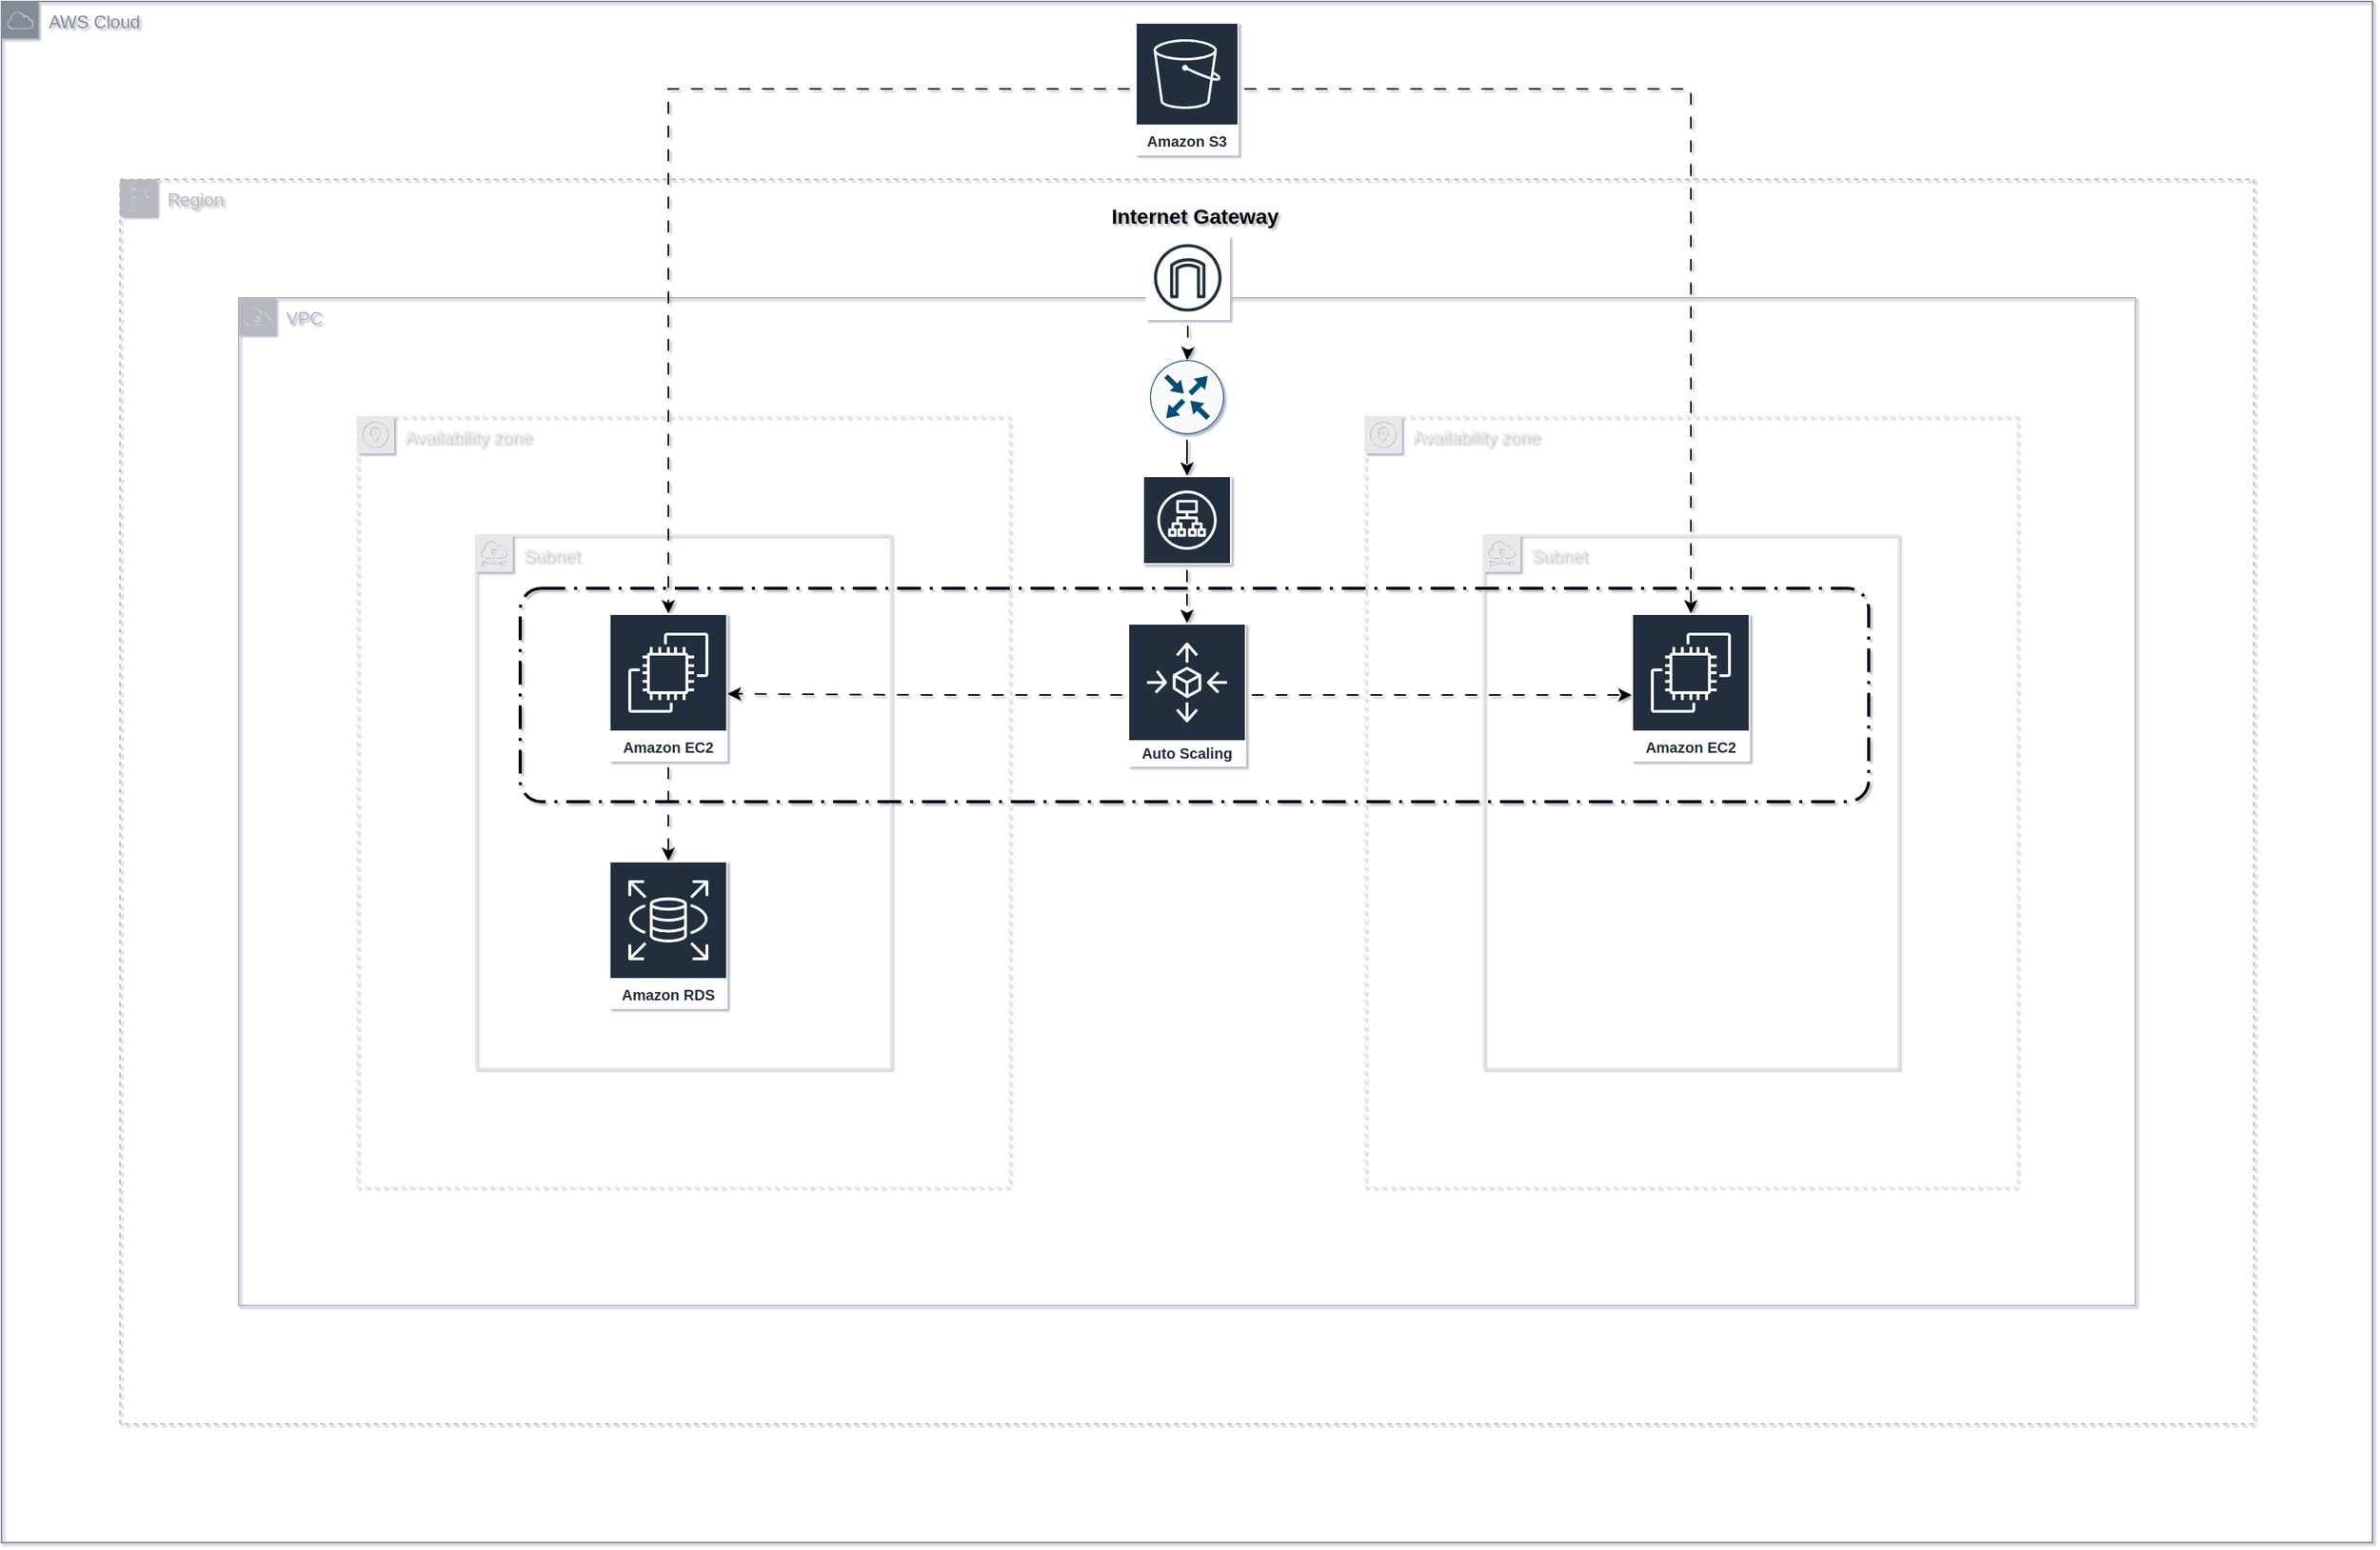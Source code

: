 <mxfile>
    <diagram name="Page-1" id="hSszQh7qnSTk0dw7I2P4">
        <mxGraphModel dx="1460" dy="1012" grid="0" gridSize="10" guides="1" tooltips="1" connect="1" arrows="1" fold="1" page="0" pageScale="1" pageWidth="850" pageHeight="1100" math="0" shadow="1">
            <root>
                <mxCell id="0"/>
                <mxCell id="1" value="aws cloud" parent="0"/>
                <mxCell id="wAPukMbK2IQ5jGknJ8cw-1" value="AWS Cloud" style="sketch=0;outlineConnect=0;gradientColor=none;html=1;whiteSpace=wrap;fontSize=12;fontStyle=0;shape=mxgraph.aws4.group;grIcon=mxgraph.aws4.group_aws_cloud;strokeColor=#858B94;fillColor=none;verticalAlign=top;align=left;spacingLeft=30;fontColor=#858B94;dashed=0;" parent="1" vertex="1">
                    <mxGeometry x="-360" y="-120" width="1600" height="1040" as="geometry"/>
                </mxCell>
                <mxCell id="wAPukMbK2IQ5jGknJ8cw-2" value="aws region" parent="0"/>
                <mxCell id="wAPukMbK2IQ5jGknJ8cw-3" value="Region" style="sketch=0;outlineConnect=0;gradientColor=none;html=1;whiteSpace=wrap;fontSize=12;fontStyle=0;shape=mxgraph.aws4.group;grIcon=mxgraph.aws4.group_region;strokeColor=#B6BABF;fillColor=none;verticalAlign=top;align=left;spacingLeft=30;fontColor=#B6BABF;dashed=1;" parent="wAPukMbK2IQ5jGknJ8cw-2" vertex="1">
                    <mxGeometry x="-280" width="1440" height="840" as="geometry"/>
                </mxCell>
                <mxCell id="wAPukMbK2IQ5jGknJ8cw-5" value="aws vpc" parent="0"/>
                <mxCell id="wAPukMbK2IQ5jGknJ8cw-6" value="VPC" style="sketch=0;outlineConnect=0;gradientColor=none;html=1;whiteSpace=wrap;fontSize=12;fontStyle=0;shape=mxgraph.aws4.group;grIcon=mxgraph.aws4.group_vpc;strokeColor=#B6BABF;fillColor=none;verticalAlign=top;align=left;spacingLeft=30;fontColor=#B6BABF;dashed=0;" parent="wAPukMbK2IQ5jGknJ8cw-5" vertex="1">
                    <mxGeometry x="-200" y="80" width="1280" height="680" as="geometry"/>
                </mxCell>
                <mxCell id="wAPukMbK2IQ5jGknJ8cw-8" value="aws az" parent="0"/>
                <mxCell id="wAPukMbK2IQ5jGknJ8cw-9" value="Availability zone" style="sketch=0;outlineConnect=0;gradientColor=none;html=1;whiteSpace=wrap;fontSize=12;fontStyle=0;shape=mxgraph.aws4.group;grIcon=mxgraph.aws4.group_availability_zone;strokeColor=#E8E8E8;fillColor=none;verticalAlign=top;align=left;spacingLeft=30;fontColor=#E8E8E8;dashed=1;" parent="wAPukMbK2IQ5jGknJ8cw-8" vertex="1">
                    <mxGeometry x="-120" y="160" width="440" height="520" as="geometry"/>
                </mxCell>
                <mxCell id="wAPukMbK2IQ5jGknJ8cw-10" value="Availability zone" style="sketch=0;outlineConnect=0;gradientColor=none;html=1;whiteSpace=wrap;fontSize=12;fontStyle=0;shape=mxgraph.aws4.group;grIcon=mxgraph.aws4.group_availability_zone;strokeColor=#E8E8E8;fillColor=none;verticalAlign=top;align=left;spacingLeft=30;fontColor=#E8E8E8;dashed=1;" parent="wAPukMbK2IQ5jGknJ8cw-8" vertex="1">
                    <mxGeometry x="560" y="160" width="440" height="520" as="geometry"/>
                </mxCell>
                <mxCell id="wAPukMbK2IQ5jGknJ8cw-12" value="aws subnet" parent="0"/>
                <mxCell id="wAPukMbK2IQ5jGknJ8cw-13" value="Subnet" style="sketch=0;outlineConnect=0;gradientColor=none;html=1;whiteSpace=wrap;fontSize=12;fontStyle=0;shape=mxgraph.aws4.group;grIcon=mxgraph.aws4.group_subnet;strokeColor=#E8E8E8;fillColor=none;verticalAlign=top;align=left;spacingLeft=30;fontColor=#E8E8E8;dashed=0;" parent="wAPukMbK2IQ5jGknJ8cw-12" vertex="1">
                    <mxGeometry x="-40" y="240" width="280" height="360" as="geometry"/>
                </mxCell>
                <mxCell id="wAPukMbK2IQ5jGknJ8cw-14" value="Subnet" style="sketch=0;outlineConnect=0;gradientColor=none;html=1;whiteSpace=wrap;fontSize=12;fontStyle=0;shape=mxgraph.aws4.group;grIcon=mxgraph.aws4.group_subnet;strokeColor=#E8E8E8;fillColor=none;verticalAlign=top;align=left;spacingLeft=30;fontColor=#E8E8E8;dashed=0;" parent="wAPukMbK2IQ5jGknJ8cw-12" vertex="1">
                    <mxGeometry x="640" y="240" width="280" height="360" as="geometry"/>
                </mxCell>
                <mxCell id="wAPukMbK2IQ5jGknJ8cw-20" value="internet gateway" parent="0"/>
                <mxCell id="wAPukMbK2IQ5jGknJ8cw-24" value="&lt;font size=&quot;1&quot; style=&quot;&quot;&gt;&lt;b style=&quot;font-size: 14px;&quot;&gt;Internet Gateway&lt;/b&gt;&lt;/font&gt;" style="text;html=1;strokeColor=none;fillColor=none;align=center;verticalAlign=middle;whiteSpace=wrap;rounded=0;" parent="wAPukMbK2IQ5jGknJ8cw-20" vertex="1">
                    <mxGeometry x="380" y="10" width="131" height="30" as="geometry"/>
                </mxCell>
                <mxCell id="wAPukMbK2IQ5jGknJ8cw-64" value="" style="edgeStyle=orthogonalEdgeStyle;rounded=0;orthogonalLoop=1;jettySize=auto;html=1;flowAnimation=1;" parent="wAPukMbK2IQ5jGknJ8cw-20" source="wAPukMbK2IQ5jGknJ8cw-61" target="wAPukMbK2IQ5jGknJ8cw-39" edge="1">
                    <mxGeometry relative="1" as="geometry"/>
                </mxCell>
                <mxCell id="wAPukMbK2IQ5jGknJ8cw-61" value="" style="sketch=0;outlineConnect=0;fontColor=#232F3E;gradientColor=none;strokeColor=#232F3E;fillColor=#ffffff;dashed=0;verticalLabelPosition=bottom;verticalAlign=top;align=center;html=1;fontSize=12;fontStyle=0;aspect=fixed;shape=mxgraph.aws4.resourceIcon;resIcon=mxgraph.aws4.internet_gateway;" parent="wAPukMbK2IQ5jGknJ8cw-20" vertex="1">
                    <mxGeometry x="412" y="38" width="57" height="57" as="geometry"/>
                </mxCell>
                <mxCell id="wAPukMbK2IQ5jGknJ8cw-27" value="RDS" parent="0"/>
                <mxCell id="wAPukMbK2IQ5jGknJ8cw-28" value="Amazon RDS" style="sketch=0;outlineConnect=0;fontColor=#232F3E;gradientColor=none;strokeColor=#ffffff;fillColor=#232F3E;dashed=0;verticalLabelPosition=middle;verticalAlign=bottom;align=center;html=1;whiteSpace=wrap;fontSize=10;fontStyle=1;spacing=3;shape=mxgraph.aws4.productIcon;prIcon=mxgraph.aws4.rds;metaEdit=0;backgroundOutline=0;" parent="wAPukMbK2IQ5jGknJ8cw-27" vertex="1">
                    <mxGeometry x="50" y="460" width="80" height="100" as="geometry"/>
                </mxCell>
                <mxCell id="wAPukMbK2IQ5jGknJ8cw-29" value="route table" parent="0"/>
                <mxCell id="wAPukMbK2IQ5jGknJ8cw-41" value="ASG" parent="0"/>
                <mxCell id="wAPukMbK2IQ5jGknJ8cw-42" value="" style="rounded=1;arcSize=10;dashed=1;fillColor=none;gradientColor=none;dashPattern=8 3 1 3;strokeWidth=2;" parent="wAPukMbK2IQ5jGknJ8cw-41" vertex="1">
                    <mxGeometry x="-10" y="276" width="910" height="144" as="geometry"/>
                </mxCell>
                <mxCell id="wAPukMbK2IQ5jGknJ8cw-43" value="Auto Scaling" style="sketch=0;outlineConnect=0;fontColor=#232F3E;gradientColor=none;strokeColor=#ffffff;fillColor=#232F3E;dashed=0;verticalLabelPosition=middle;verticalAlign=bottom;align=center;html=1;whiteSpace=wrap;fontSize=10;fontStyle=1;spacing=3;shape=mxgraph.aws4.productIcon;prIcon=mxgraph.aws4.autoscaling;" parent="wAPukMbK2IQ5jGknJ8cw-41" vertex="1">
                    <mxGeometry x="400" y="299.5" width="80" height="97" as="geometry"/>
                </mxCell>
                <mxCell id="wAPukMbK2IQ5jGknJ8cw-16" value="EC2" parent="0"/>
                <mxCell id="wAPukMbK2IQ5jGknJ8cw-57" value="" style="edgeStyle=orthogonalEdgeStyle;rounded=0;orthogonalLoop=1;jettySize=auto;html=1;flowAnimation=1;" parent="wAPukMbK2IQ5jGknJ8cw-16" source="wAPukMbK2IQ5jGknJ8cw-17" target="wAPukMbK2IQ5jGknJ8cw-28" edge="1">
                    <mxGeometry relative="1" as="geometry"/>
                </mxCell>
                <mxCell id="wAPukMbK2IQ5jGknJ8cw-17" value="Amazon EC2" style="sketch=0;outlineConnect=0;fontColor=#232F3E;gradientColor=none;strokeColor=#ffffff;fillColor=#232F3E;dashed=0;verticalLabelPosition=middle;verticalAlign=bottom;align=center;html=1;whiteSpace=wrap;fontSize=10;fontStyle=1;spacing=3;shape=mxgraph.aws4.productIcon;prIcon=mxgraph.aws4.ec2;" parent="wAPukMbK2IQ5jGknJ8cw-16" vertex="1">
                    <mxGeometry x="50" y="293" width="80" height="100" as="geometry"/>
                </mxCell>
                <mxCell id="wAPukMbK2IQ5jGknJ8cw-18" value="Amazon EC2" style="sketch=0;outlineConnect=0;fontColor=#232F3E;gradientColor=none;strokeColor=#ffffff;fillColor=#232F3E;dashed=0;verticalLabelPosition=middle;verticalAlign=bottom;align=center;html=1;whiteSpace=wrap;fontSize=10;fontStyle=1;spacing=3;shape=mxgraph.aws4.productIcon;prIcon=mxgraph.aws4.ec2;" parent="wAPukMbK2IQ5jGknJ8cw-16" vertex="1">
                    <mxGeometry x="740" y="293" width="80" height="100" as="geometry"/>
                </mxCell>
                <mxCell id="wAPukMbK2IQ5jGknJ8cw-33" value="S3" parent="0"/>
                <mxCell id="wAPukMbK2IQ5jGknJ8cw-34" value="Amazon S3" style="sketch=0;outlineConnect=0;fontColor=#232F3E;gradientColor=none;strokeColor=#ffffff;fillColor=#232F3E;dashed=0;verticalLabelPosition=middle;verticalAlign=bottom;align=center;html=1;whiteSpace=wrap;fontSize=10;fontStyle=1;spacing=3;shape=mxgraph.aws4.productIcon;prIcon=mxgraph.aws4.s3;" parent="wAPukMbK2IQ5jGknJ8cw-33" vertex="1">
                    <mxGeometry x="405" y="-106" width="70" height="90" as="geometry"/>
                </mxCell>
                <mxCell id="wAPukMbK2IQ5jGknJ8cw-36" value="Load Balancer" parent="0"/>
                <mxCell id="wAPukMbK2IQ5jGknJ8cw-49" value="" style="edgeStyle=orthogonalEdgeStyle;rounded=0;orthogonalLoop=1;jettySize=auto;html=1;flowAnimation=1;" parent="wAPukMbK2IQ5jGknJ8cw-36" source="wAPukMbK2IQ5jGknJ8cw-37" target="wAPukMbK2IQ5jGknJ8cw-43" edge="1">
                    <mxGeometry relative="1" as="geometry"/>
                </mxCell>
                <mxCell id="wAPukMbK2IQ5jGknJ8cw-37" value="" style="sketch=0;outlineConnect=0;fontColor=#232F3E;gradientColor=none;strokeColor=#ffffff;fillColor=#232F3E;dashed=0;verticalLabelPosition=middle;verticalAlign=bottom;align=center;html=1;whiteSpace=wrap;fontSize=10;fontStyle=1;spacing=3;shape=mxgraph.aws4.productIcon;prIcon=mxgraph.aws4.application_load_balancer;" parent="wAPukMbK2IQ5jGknJ8cw-36" vertex="1">
                    <mxGeometry x="410" y="200" width="60" height="60" as="geometry"/>
                </mxCell>
                <mxCell id="wAPukMbK2IQ5jGknJ8cw-38" value="Router" parent="0"/>
                <mxCell id="wAPukMbK2IQ5jGknJ8cw-66" value="" style="edgeStyle=orthogonalEdgeStyle;rounded=0;orthogonalLoop=1;jettySize=auto;html=1;flowAnimation=1;" parent="wAPukMbK2IQ5jGknJ8cw-38" source="wAPukMbK2IQ5jGknJ8cw-39" target="wAPukMbK2IQ5jGknJ8cw-37" edge="1">
                    <mxGeometry relative="1" as="geometry"/>
                </mxCell>
                <mxCell id="wAPukMbK2IQ5jGknJ8cw-39" value="" style="sketch=0;points=[[0.5,0,0],[1,0.5,0],[0.5,1,0],[0,0.5,0],[0.145,0.145,0],[0.856,0.145,0],[0.855,0.856,0],[0.145,0.855,0]];verticalLabelPosition=bottom;html=1;verticalAlign=top;aspect=fixed;align=center;pointerEvents=1;shape=mxgraph.cisco19.rect;prIcon=router;fillColor=#FAFAFA;strokeColor=#005073;" parent="wAPukMbK2IQ5jGknJ8cw-38" vertex="1">
                    <mxGeometry x="415" y="122" width="50" height="50" as="geometry"/>
                </mxCell>
                <mxCell id="wAPukMbK2IQ5jGknJ8cw-44" value="Untitled Layer" parent="0"/>
                <mxCell id="wAPukMbK2IQ5jGknJ8cw-51" style="edgeStyle=orthogonalEdgeStyle;rounded=0;orthogonalLoop=1;jettySize=auto;html=1;entryX=1;entryY=0.542;entryDx=0;entryDy=0;entryPerimeter=0;flowAnimation=1;" parent="wAPukMbK2IQ5jGknJ8cw-44" source="wAPukMbK2IQ5jGknJ8cw-43" target="wAPukMbK2IQ5jGknJ8cw-17" edge="1">
                    <mxGeometry relative="1" as="geometry"/>
                </mxCell>
                <mxCell id="wAPukMbK2IQ5jGknJ8cw-53" style="edgeStyle=orthogonalEdgeStyle;rounded=0;orthogonalLoop=1;jettySize=auto;html=1;flowAnimation=1;" parent="wAPukMbK2IQ5jGknJ8cw-44" source="wAPukMbK2IQ5jGknJ8cw-43" target="wAPukMbK2IQ5jGknJ8cw-18" edge="1">
                    <mxGeometry relative="1" as="geometry">
                        <Array as="points">
                            <mxPoint x="680" y="348"/>
                            <mxPoint x="680" y="348"/>
                        </Array>
                    </mxGeometry>
                </mxCell>
                <mxCell id="wAPukMbK2IQ5jGknJ8cw-55" style="edgeStyle=orthogonalEdgeStyle;rounded=0;orthogonalLoop=1;jettySize=auto;html=1;flowAnimation=1;" parent="wAPukMbK2IQ5jGknJ8cw-44" source="wAPukMbK2IQ5jGknJ8cw-34" target="wAPukMbK2IQ5jGknJ8cw-17" edge="1">
                    <mxGeometry relative="1" as="geometry"/>
                </mxCell>
                <mxCell id="wAPukMbK2IQ5jGknJ8cw-56" style="edgeStyle=orthogonalEdgeStyle;rounded=0;orthogonalLoop=1;jettySize=auto;html=1;flowAnimation=1;" parent="wAPukMbK2IQ5jGknJ8cw-44" source="wAPukMbK2IQ5jGknJ8cw-34" target="wAPukMbK2IQ5jGknJ8cw-18" edge="1">
                    <mxGeometry relative="1" as="geometry"/>
                </mxCell>
            </root>
        </mxGraphModel>
    </diagram>
</mxfile>